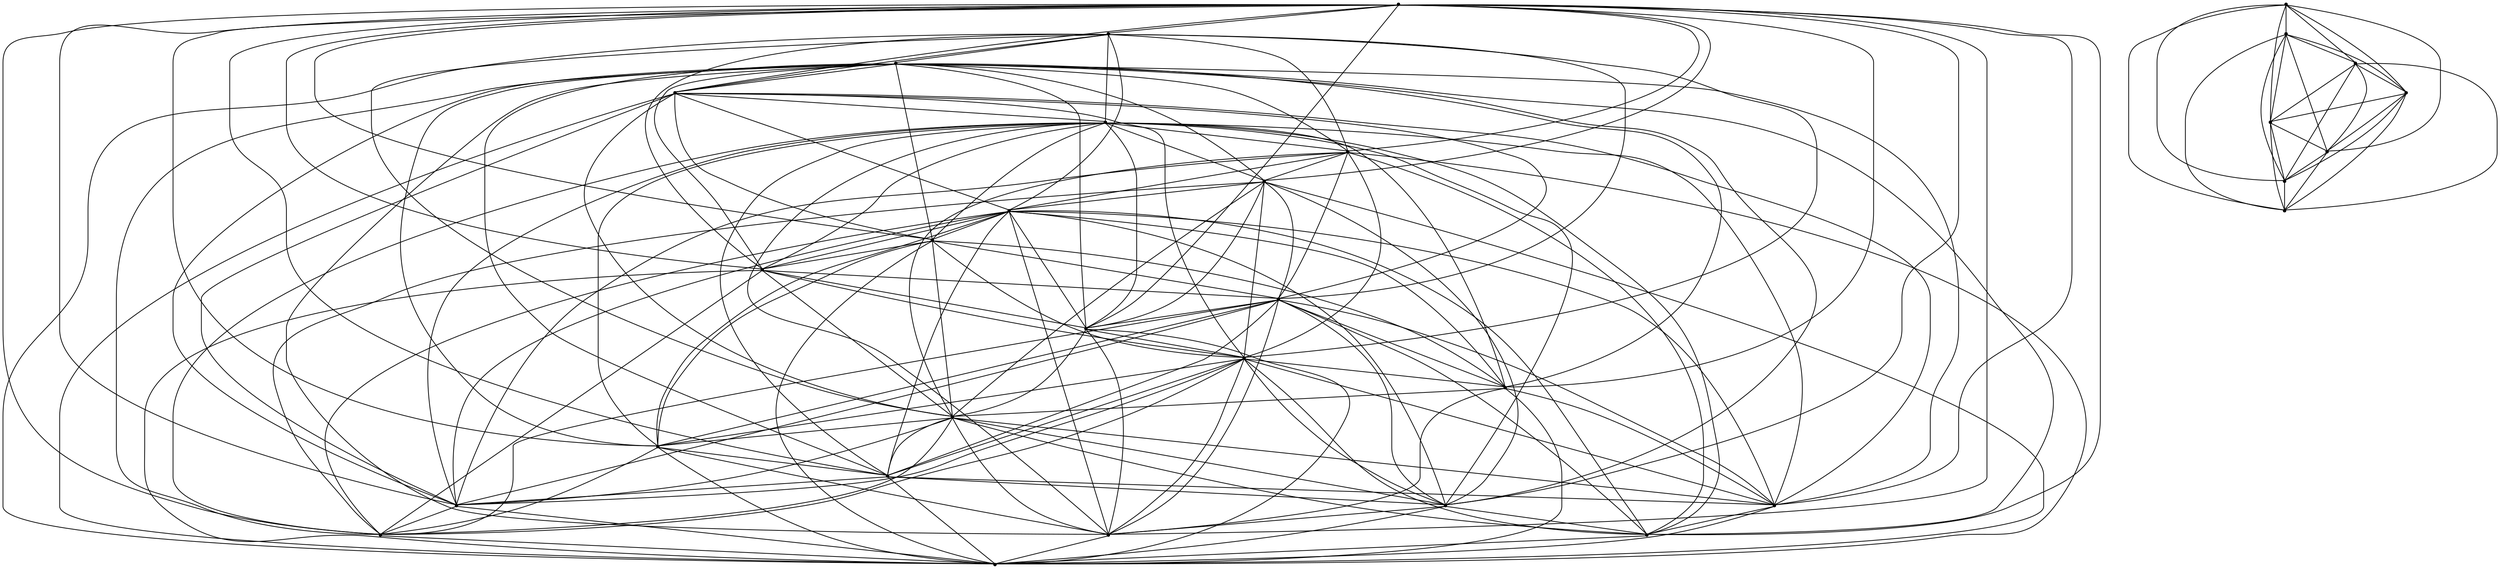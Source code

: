 graph {
  node [shape=point,comment="{\"directed\":false,\"doi\":\"10.4230/LIPIcs.GD.2024.7\",\"figure\":\"?\"}"]

  v0 [pos="2093.3416990353326,1599.732553058315"]
  v1 [pos="1831.163419670682,2000.6150557628446"]
  v2 [pos="1738.6299990889984,1137.1761517436694"]
  v3 [pos="1368.4960623790503,2355.241689445922"]
  v4 [pos="1630.6742145520939,1430.1286324944213"]
  v5 [pos="1337.6515888518222,875.0610017812883"]
  v6 [pos="1599.829741024866,1584.3140148252337"]
  v7 [pos="1568.9852674976382,1738.499651478255"]
  v8 [pos="1538.1407939704104,1892.6850338090671"]
  v9 [pos="1476.4517197243474,1399.291556028259"]
  v10 [pos="1445.6072461971196,1553.4769383590713"]
  v11 [pos="1414.7627726698915,1707.6625750120925"]
  v12 [pos="1383.9182991426642,1861.8479573429047"]
  v13 [pos="1322.229224896601,1368.4544477718205"]
  v14 [pos="1291.3847513693731,1522.6398618929088"]
  v15 [pos="1260.5402778421453,1676.82549854593"]
  v16 [pos="1229.6958043149175,1831.0108808767422"]
  v17 [pos="1168.0067300688547,1337.6171487737251"]
  v18 [pos="1137.162383733234,1491.8027854267464"]
  v19 [pos="1106.317783014399,1645.9884220797674"]
  v20 [pos="1075.4733094871713,1800.1738044105798"]
  v21 [pos="967.517620343972,2093.126285161332"]
  v22 [pos="874.9840725706813,1229.6873811421565"]
  v23 [pos="643.6503939248654,1985.1965175297635"]
  v24 [pos="828.7173622798396,2170.218976326738"]
  v25 [pos="689.9171042157071,2077.707746928251"]
  v26 [pos="736.1838145065489,2216.4745910259817"]
  v27 [pos="566.5391465109922,2123.963361627494"]
  v28 [pos="612.8059203976376,1630.5698838466863"]
  v29 [pos="643.6503939248654,2355.241689445922"]
  v30 [pos="597.38362003822,2247.3116674921444"]
  v31 [pos="458.58340172146484,2170.218976326738"]

  v0 -- v8 [id="-1",pos="2093.3416990353326,1599.732553058315 2031.652783778779,1877.2664955759858 2031.652783778779,1877.2664955759858 2031.652783778779,1877.2664955759858 1561.274180913733,1877.2664955759858 1561.274180913733,1877.2664955759858 1561.274180913733,1877.2664955759858 1538.1407939704104,1892.6850338090671 1538.1407939704104,1892.6850338090671 1538.1407939704104,1892.6850338090671"]
  v31 -- v23 [id="-2",pos="458.58340172146484,2170.218976326738 458.58336197408755,1985.1965175297632 458.58336197408755,1985.1965175297632 458.58336197408755,1985.1965175297632 643.6503939248654,1985.1965175297635 643.6503939248654,1985.1965175297635 643.6503939248654,1985.1965175297635"]
  v31 -- v27 [id="-3",pos="458.58340172146484,2170.218976326738 489.427899097119,2123.963361627494 489.427899097119,2123.963361627494 489.427899097119,2123.963361627494 566.5391465109922,2123.963361627494 566.5391465109922,2123.963361627494 566.5391465109922,2123.963361627494"]
  v31 -- v29 [id="-4",pos="458.58340172146484,2170.218976326738 458.5833937719894,2355.2415622848175 458.5833937719894,2355.2415622848175 458.5833937719894,2355.2415622848175 643.6503939248654,2355.241689445922 643.6503939248654,2355.241689445922 643.6503939248654,2355.241689445922"]
  v30 -- v31 [id="-5",pos="597.38362003822,2247.3116674921444 489.427899097119,2247.3116674921444 489.427899097119,2247.3116674921444 489.427899097119,2247.3116674921444 458.58340172146484,2170.218976326738 458.58340172146484,2170.218976326738 458.58340172146484,2170.218976326738"]
  v31 -- v24 [id="-6",pos="458.58340172146484,2170.218976326738 474.00559873770146,2016.0334668348214 474.00559873770146,2016.0334668348214 474.00559873770146,2016.0334668348214 813.295061920422,2016.0334668348214 813.295061920422,2016.0334668348214 813.295061920422,2016.0334668348214 828.7173622798396,2170.218976326738 828.7173622798396,2170.218976326738 828.7173622798396,2170.218976326738"]
  v0 -- v17 [id="-7",pos="2093.3416990353326,1599.732553058315 2031.6526565871718,1322.198610540644 2031.6526565871718,1322.198610540644 2031.6526565871718,1322.198610540644 1183.4289986303704,1322.198610540644 1183.4289986303704,1322.198610540644 1183.4289986303704,1322.198610540644 1168.0067300688547,1337.6171487737251 1168.0067300688547,1337.6171487737251 1168.0067300688547,1337.6171487737251"]
  v0 -- v13 [id="-8",pos="2093.3416990353326,1599.732553058315 2031.6526565871718,1353.0359413290153 2031.6526565871718,1353.0359413290153 2031.6526565871718,1353.0359413290153 1337.6514934581166,1353.0359413290153 1337.6514934581166,1353.0359413290153 1337.6514934581166,1353.0359413290153 1322.229224896601,1368.4544477718205 1322.229224896601,1368.4544477718205 1322.229224896601,1368.4544477718205"]
  v27 -- v23 [id="-9",pos="566.5391465109922,2123.963361627494 566.5390829151886,2000.6150557628446 566.5390829151886,2000.6150557628446 566.5390829151886,2000.6150557628446 643.6503939248654,1985.1965175297635 643.6503939248654,1985.1965175297635 643.6503939248654,1985.1965175297635"]
  v27 -- v24 [id="-10",pos="566.5391465109922,2123.963361627494 581.9613196788025,2108.5448233944135 581.9613196788025,2108.5448233944135 581.9613196788025,2108.5448233944135 813.295061920422,2108.5448233944135 813.295061920422,2108.5448233944135 813.295061920422,2108.5448233944135 828.7173622798396,2170.218976326738 828.7173622798396,2170.218976326738 828.7173622798396,2170.218976326738"]
  v30 -- v29 [id="-11",pos="597.38362003822,2247.3116674921444 597.38362003822,2324.404612979759 597.38362003822,2324.404612979759 597.38362003822,2324.404612979759 643.6503939248654,2355.241689445922 643.6503939248654,2355.241689445922 643.6503939248654,2355.241689445922"]
  v30 -- v23 [id="-12",pos="597.38362003822,2247.3116674921444 597.38362003822,2000.6150557628446 597.38362003822,2000.6150557628446 597.38362003822,2000.6150557628446 643.6503939248654,1985.1965175297635 643.6503939248654,1985.1965175297635 643.6503939248654,1985.1965175297635"]
  v0 -- v9 [id="-13",pos="2093.3416990353326,1599.732553058315 2031.6526565871718,1383.873017795178 2031.6526565871718,1383.873017795178 2031.6526565871718,1383.873017795178 1491.873988285863,1383.873017795178 1491.873988285863,1383.873017795178 1491.873988285863,1383.873017795178 1476.4517197243474,1399.291556028259 1476.4517197243474,1399.291556028259 1476.4517197243474,1399.291556028259"]
  v29 -- v24 [id="-14",pos="643.6503939248654,2355.241689445922 828.7172986840359,2355.241689445922 828.7172986840359,2355.241689445922 828.7172986840359,2355.241689445922 828.7173622798396,2170.218976326738 828.7173622798396,2170.218976326738 828.7173622798396,2170.218976326738"]
  v29 -- v26 [id="-15",pos="643.6503939248654,2355.241689445922 736.1838145065489,2339.8231512128405 736.1838145065489,2339.8231512128405 736.1838145065489,2339.8231512128405 736.1838145065489,2216.4745910259817 736.1838145065489,2216.4745910259817 736.1838145065489,2216.4745910259817"]
  v30 -- v25 [id="-16",pos="597.38362003822,2247.3116674921444 612.8058568018339,2278.148871119411 612.8058568018339,2278.148871119411 612.8058568018339,2278.148871119411 689.9171042157071,2278.148871119411 689.9171042157071,2278.148871119411 689.9171042157071,2278.148871119411 689.9171042157071,2077.707746928251 689.9171042157071,2077.707746928251 689.9171042157071,2077.707746928251"]
  v23 -- v25 [id="-17",pos="643.6503939248654,1985.1965175297635 689.9170406199034,2000.6150557628446 689.9170406199034,2000.6150557628446 689.9170406199034,2000.6150557628446 689.9171042157071,2077.707746928251 689.9171042157071,2077.707746928251 689.9171042157071,2077.707746928251"]
  v0 -- v4 [id="-18",pos="2093.3416990353326,1599.732553058315 2031.6526565871718,1414.7100942613401 2031.6526565871718,1414.7100942613401 2031.6526565871718,1414.7100942613401 1646.0964831136096,1414.7100942613401 1646.0964831136096,1414.7100942613401 1646.0964831136096,1414.7100942613401 1630.6742145520939,1430.1286324944213 1630.6742145520939,1430.1286324944213 1630.6742145520939,1430.1286324944213"]
  v28 -- v15 [id="-19",pos="612.8059203976376,1630.5698838466863 674.4948674520932,1692.2440367790111 674.4948674520932,1692.2440367790111 674.4948674520932,1692.2440367790111 1237.4069544946262,1692.2440367790111 1237.4069544946262,1692.2440367790111 1237.4069544946262,1692.2440367790111 1260.5402778421453,1676.82549854593 1260.5402778421453,1676.82549854593 1260.5402778421453,1676.82549854593"]
  v28 -- v14 [id="-20",pos="612.8059203976376,1630.5698838466863 674.4948674520932,1538.05840012599 674.4948674520932,1538.05840012599 674.4948674520932,1538.05840012599 1268.251428021854,1538.05840012599 1268.251428021854,1538.05840012599 1268.251428021854,1538.05840012599 1291.3847513693731,1522.6398618929088 1291.3847513693731,1522.6398618929088 1291.3847513693731,1522.6398618929088"]
  v28 -- v9 [id="-21",pos="612.8059203976376,1630.5698838466863 674.4948674520932,1414.7100942613401 674.4948674520932,1414.7100942613401 674.4948674520932,1414.7100942613401 1453.3183963768283,1414.7100942613401 1453.3183963768283,1414.7100942613401 1453.3183963768283,1414.7100942613401 1476.4517197243474,1399.291556028259 1476.4517197243474,1399.291556028259 1476.4517197243474,1399.291556028259"]
  v28 -- v12 [id="-22",pos="612.8059203976376,1630.5698838466863 674.4949310478968,1877.2664955759858 674.4949310478968,1877.2664955759858 674.4949310478968,1877.2664955759858 1368.4960941769518,1877.2664955759858 1368.4960941769518,1877.2664955759858 1368.4960941769518,1877.2664955759858 1383.9182991426642,1861.8479573429047 1383.9182991426642,1861.8479573429047 1383.9182991426642,1861.8479573429047"]
  v28 -- v7 [id="-23",pos="612.8059203976376,1630.5698838466863 674.4949310478968,1753.918189711336 674.4949310478968,1753.918189711336 674.4949310478968,1753.918189711336 1545.8519441501192,1753.918189711336 1545.8519441501192,1753.918189711336 1545.8519441501192,1753.918189711336 1568.9852674976382,1738.499651478255 1568.9852674976382,1738.499651478255 1568.9852674976382,1738.499651478255"]
  v0 -- v18 [id="-24",pos="2093.3416990353326,1599.732553058315 2031.6526565871718,1476.384247193665 2031.6526565871718,1476.384247193665 2031.6526565871718,1476.384247193665 1160.2956434849496,1476.384247193665 1160.2956434849496,1476.384247193665 1160.2956434849496,1476.384247193665 1137.162383733234,1491.8027854267464 1137.162383733234,1491.8027854267464 1137.162383733234,1491.8027854267464"]
  v25 -- v31 [id="-25",pos="689.9171042157071,2077.707746928251 674.4948674520932,2031.452132229007 674.4948674520932,2031.452132229007 674.4948674520932,2031.452132229007 489.427899097119,2031.452132229007 489.427899097119,2031.452132229007 489.427899097119,2031.452132229007 458.58340172146484,2170.218976326738 458.58340172146484,2170.218976326738 458.58340172146484,2170.218976326738"]
  v26 -- v30 [id="-26",pos="736.1838145065489,2216.4745910259817 720.761577742935,2293.5672821913877 720.761577742935,2293.5672821913877 720.761577742935,2293.5672821913877 612.8058568018339,2293.5672821913877 612.8058568018339,2293.5672821913877 612.8058568018339,2293.5672821913877 597.38362003822,2247.3116674921444 597.38362003822,2247.3116674921444 597.38362003822,2247.3116674921444"]
  v26 -- v25 [id="-27",pos="736.1838145065489,2216.4745910259817 782.4505883931942,2201.0560527929006 782.4505883931942,2201.0560527929006 782.4505883931942,2201.0560527929006 782.4505883931942,2093.1261580002274 782.4505883931942,2093.1261580002274 782.4505883931942,2093.1261580002274 689.9171042157071,2077.707746928251 689.9171042157071,2077.707746928251 689.9171042157071,2077.707746928251"]
  v26 -- v27 [id="-28",pos="736.1838145065489,2216.4745910259817 767.0283516295802,2201.0560527929006 767.0283516295802,2201.0560527929006 767.0283516295802,2201.0560527929006 767.0283516295802,2123.963361627494 767.0283516295802,2123.963361627494 767.0283516295802,2123.963361627494 566.5391465109922,2123.963361627494 566.5391465109922,2123.963361627494 566.5391465109922,2123.963361627494"]
  v22 -- v12 [id="-29",pos="874.9840725706813,1229.6873811421565 751.60617846177,1291.3615340744814 751.60617846177,1291.3615340744814 751.60617846177,1291.3615340744814 751.60617846177,1861.8479573429047 751.60617846177,1861.8479573429047 751.60617846177,1861.8479573429047 1383.9182991426642,1861.8479573429047 1383.9182991426642,1861.8479573429047 1383.9182991426642,1861.8479573429047"]
  v25 -- v29 [id="-30",pos="689.9171042157071,2077.707746928251 705.339340979321,2093.126285161332 705.339340979321,2093.126285161332 705.339340979321,2093.126285161332 705.339340979321,2339.8231512128405 705.339340979321,2339.8231512128405 705.339340979321,2339.8231512128405 643.6503939248654,2355.241689445922 643.6503939248654,2355.241689445922 643.6503939248654,2355.241689445922"]
  v22 -- v8 [id="-31",pos="874.9840725706813,1229.6873811421565 736.1839416981561,1291.3615340744814 736.1839416981561,1291.3615340744814 736.1839416981561,1291.3615340744814 736.1839416981561,1892.6850338090671 736.1839416981561,1892.6850338090671 736.1839416981561,1892.6850338090671 1538.1407939704104,1892.6850338090671 1538.1407939704104,1892.6850338090671 1538.1407939704104,1892.6850338090671"]
  v26 -- v24 [id="-32",pos="736.1838145065489,2216.4745910259817 797.8728251568081,2216.4745910259817 797.8728251568081,2216.4745910259817 797.8728251568081,2216.4745910259817 828.7173622798396,2170.218976326738 828.7173622798396,2170.218976326738 828.7173622798396,2170.218976326738"]
  v23 -- v26 [id="-33",pos="643.6503939248654,1985.1965175297635 797.8728887526117,2000.61492860174 797.8728887526117,2000.61492860174 797.8728887526117,2000.61492860174 797.8728887526117,2201.0560527929006 797.8728887526117,2201.0560527929006 797.8728887526117,2201.0560527929006 736.1838145065489,2216.4745910259817 736.1838145065489,2216.4745910259817 736.1838145065489,2216.4745910259817"]
  v25 -- v24 [id="-34",pos="689.9171042157071,2077.707746928251 813.295061920422,2077.707746928251 813.295061920422,2077.707746928251 813.295061920422,2077.707746928251 828.7173622798396,2170.218976326738 828.7173622798396,2170.218976326738 828.7173622798396,2170.218976326738"]
  v22 -- v7 [id="-35",pos="874.9840725706813,1229.6873811421565 813.2951891120293,1291.3617883966904 813.2951891120293,1291.3617883966904 813.2951891120293,1291.3617883966904 813.2951891120293,1738.499651478255 813.2951891120293,1738.499651478255 813.2951891120293,1738.499651478255 1568.9852674976382,1738.499651478255 1568.9852674976382,1738.499651478255 1568.9852674976382,1738.499651478255"]
  v30 -- v24 [id="-36",pos="597.38362003822,2247.3116674921444 612.8058568018339,2308.9858204244692 612.8058568018339,2308.9858204244692 612.8058568018339,2308.9858204244692 782.4505883931942,2308.9858204244692 782.4505883931942,2308.9858204244692 782.4505883931942,2308.9858204244692 828.7173622798396,2170.218976326738 828.7173622798396,2170.218976326738 828.7173622798396,2170.218976326738"]
  v24 -- v23 [id="-37",pos="828.7173622798396,2170.218976326738 828.7172986840359,1985.196390368659 828.7172986840359,1985.196390368659 828.7172986840359,1985.196390368659 643.6503939248654,1985.1965175297635 643.6503939248654,1985.1965175297635 643.6503939248654,1985.1965175297635"]
  v22 -- v20 [id="-38",pos="874.9840725706813,1229.6873811421565 782.4505883931942,1291.3617883966904 782.4505883931942,1291.3617883966904 782.4505883931942,1291.3617883966904 782.4505883931942,1800.1738044105798 782.4505883931942,1800.1738044105798 782.4505883931942,1800.1738044105798 1075.4733094871713,1800.1738044105798 1075.4733094871713,1800.1738044105798 1075.4733094871713,1800.1738044105798"]
  v0 -- v14 [id="-39",pos="2093.3416990353326,1599.732553058315 2031.6526565871718,1507.2213236598275 2031.6526565871718,1507.2213236598275 2031.6526565871718,1507.2213236598275 1314.5181383126958,1507.2213236598275 1314.5181383126958,1507.2213236598275 1314.5181383126958,1507.2213236598275 1291.3847513693731,1522.6398618929088 1291.3847513693731,1522.6398618929088 1291.3847513693731,1522.6398618929088"]
  v22 -- v19 [id="-40",pos="874.9840725706813,1229.6873811421565 859.5618358070674,1291.3617883966904 859.5618358070674,1291.3617883966904 859.5618358070674,1291.3617883966904 859.5618358070674,1645.9884220797674 859.5618358070674,1645.9884220797674 859.5618358070674,1645.9884220797674 1106.317783014399,1645.9884220797674 1106.317783014399,1645.9884220797674 1106.317783014399,1645.9884220797674"]
  v0 -- v10 [id="-41",pos="2093.3416990353326,1599.732553058315 2031.6526565871718,1538.05840012599 2031.6526565871718,1538.05840012599 2031.6526565871718,1538.05840012599 1468.7406331404422,1538.05840012599 1468.7406331404422,1538.05840012599 1468.7406331404422,1538.05840012599 1445.6072461971196,1553.4769383590713 1445.6072461971196,1553.4769383590713 1445.6072461971196,1553.4769383590713"]
  v22 -- v14 [id="-42",pos="874.9840725706813,1229.6873811421565 921.2508464573267,1291.3615340744814 921.2508464573267,1291.3615340744814 921.2508464573267,1291.3615340744814 921.2508464573267,1522.6398618929088 921.2508464573267,1522.6398618929088 921.2508464573267,1522.6398618929088 1291.3847513693731,1522.6398618929088 1291.3847513693731,1522.6398618929088 1291.3847513693731,1522.6398618929088"]
  v0 -- v6 [id="-43",pos="2093.3416990353326,1599.732553058315 2031.6526565871718,1568.8954765921526 2031.6526565871718,1568.8954765921526 2031.6526565871718,1568.8954765921526 1622.9631279681887,1568.8954765921526 1622.9631279681887,1568.8954765921526 1622.9631279681887,1568.8954765921526 1599.829741024866,1584.3140148252337 1599.829741024866,1584.3140148252337 1599.829741024866,1584.3140148252337"]
  v22 -- v9 [id="-44",pos="874.9840725706813,1229.6873811421565 982.9397935117823,1291.3617883966904 982.9397935117823,1291.3617883966904 982.9397935117823,1291.3617883966904 982.9397935117823,1399.291556028259 982.9397935117823,1399.291556028259 982.9397935117823,1399.291556028259 1476.4517197243474,1399.291556028259 1476.4517197243474,1399.291556028259 1476.4517197243474,1399.291556028259"]
  v0 -- v19 [id="-45",pos="2093.3416990353326,1599.732553058315 2031.6526565871718,1630.5698838466863 2031.6526565871718,1630.5698838466863 2031.6526565871718,1630.5698838466863 1129.4511699577217,1630.5698838466863 1129.4511699577217,1630.5698838466863 1129.4511699577217,1630.5698838466863 1106.317783014399,1645.9884220797674 1106.317783014399,1645.9884220797674 1106.317783014399,1645.9884220797674"]
  v21 -- v17 [id="-46",pos="967.517620343972,2093.126285161332 1029.206503802624,2000.6148014406358 1029.206503802624,2000.6148014406358 1029.206503802624,2000.6148014406358 1168.0067618667565,2000.6148014406358 1168.0067618667565,2000.6148014406358 1168.0067618667565,2000.6148014406358 1168.0067300688547,1337.6171487737251 1168.0067300688547,1337.6171487737251 1168.0067300688547,1337.6171487737251"]
  v21 -- v14 [id="-47",pos="967.517620343972,2093.126285161332 1029.2065673984278,2062.289081534065 1029.2065673984278,2062.289081534065 1029.2065673984278,2062.289081534065 1291.384783167275,2062.289081534065 1291.384783167275,2062.289081534065 1291.384783167275,2062.289081534065 1291.3847513693731,1522.6398618929088 1291.3847513693731,1522.6398618929088 1291.3847513693731,1522.6398618929088"]
  v21 -- v6 [id="-48",pos="967.517620343972,2093.126285161332 1029.2066309942313,2216.4745910259817 1029.2066309942313,2216.4745910259817 1029.2066309942313,2216.4745910259817 1599.8297728227678,2216.4745910259817 1599.8297728227678,2216.4745910259817 1599.8297728227678,2216.4745910259817 1599.829741024866,1584.3140148252337 1599.829741024866,1584.3140148252337 1599.829741024866,1584.3140148252337"]
  v21 -- v10 [id="-49",pos="967.517620343972,2093.126285161332 1029.2066309942313,2139.3818998605757 1029.2066309942313,2139.3818998605757 1029.2066309942313,2139.3818998605757 1445.6072779950214,2139.3818998605757 1445.6072779950214,2139.3818998605757 1445.6072779950214,2139.3818998605757 1445.6072461971196,1553.4769383590713 1445.6072461971196,1553.4769383590713 1445.6072461971196,1553.4769383590713"]
  v21 -- v15 [id="-50",pos="967.517620343972,2093.126285161332 1029.2066309942313,2046.8706704620884 1029.2066309942313,2046.8706704620884 1029.2066309942313,2046.8706704620884 1260.540309640047,2046.8706704620884 1260.540309640047,2046.8706704620884 1260.540309640047,2046.8706704620884 1260.5402778421453,1676.82549854593 1260.5402778421453,1676.82549854593 1260.5402778421453,1676.82549854593"]
  v0 -- v15 [id="-51",pos="2093.3416990353326,1599.732553058315 2031.6526565871718,1661.4069603128487 2031.6526565871718,1661.4069603128487 2031.6526565871718,1661.4069603128487 1283.673664785468,1661.4069603128487 1283.673664785468,1661.4069603128487 1283.673664785468,1661.4069603128487 1260.5402778421453,1676.82549854593 1260.5402778421453,1676.82549854593 1260.5402778421453,1676.82549854593"]
  v0 -- v11 [id="-52",pos="2093.3416990353326,1599.732553058315 2031.6526565871718,1692.2440367790111 2031.6526565871718,1692.2440367790111 2031.6526565871718,1692.2440367790111 1437.8961596132144,1692.2440367790111 1437.8961596132144,1692.2440367790111 1437.8961596132144,1692.2440367790111 1414.7627726698915,1707.6625750120925 1414.7627726698915,1707.6625750120925 1414.7627726698915,1707.6625750120925"]
  v20 -- v19 [id="-53",pos="1075.4733094871713,1800.1738044105798 1090.895578048687,1761.6274588278766 1090.895578048687,1761.6274588278766 1090.895578048687,1761.6274588278766 1090.895578048687,1669.116102268285 1090.895578048687,1669.116102268285 1090.895578048687,1669.116102268285 1106.317783014399,1645.9884220797674 1106.317783014399,1645.9884220797674 1106.317783014399,1645.9884220797674"]
  v20 -- v0 [id="-54",pos="1075.4733094871713,1800.1738044105798 1098.606696430494,1784.7552661774985 1098.606696430494,1784.7552661774985 1098.606696430494,1784.7552661774985 2031.6526565871718,1784.7552661774985 2031.6526565871718,1784.7552661774985 2031.6526565871718,1784.7552661774985 2093.3416990353326,1599.732553058315 2093.3416990353326,1599.732553058315 2093.3416990353326,1599.732553058315"]
  v20 -- v1 [id="-55",pos="1075.4733094871713,1800.1738044105798 1738.629903695293,1800.1738044105798 1738.629903695293,1800.1738044105798 1738.629903695293,1800.1738044105798 1738.629903695293,1938.9407756694152 1738.629903695293,1938.9407756694152 1738.629903695293,1938.9407756694152 1831.163419670682,2000.6150557628446 1831.163419670682,2000.6150557628446 1831.163419670682,2000.6150557628446"]
  v3 -- v20 [id="-56",pos="1368.4960623790503,2355.241689445922 1090.895578048687,2293.567409352492 1090.895578048687,2293.567409352492 1090.895578048687,2293.567409352492 1090.895578048687,1823.3016117602017 1090.895578048687,1823.3016117602017 1090.895578048687,1823.3016117602017 1075.4733094871713,1800.1738044105798 1075.4733094871713,1800.1738044105798 1075.4733094871713,1800.1738044105798"]
  v22 -- v10 [id="-57",pos="874.9840725706813,1229.6873811421565 905.8286096937128,1291.3615340744814 905.8286096937128,1291.3615340744814 905.8286096937128,1291.3615340744814 905.8286096937128,1553.4769383590713 905.8286096937128,1553.4769383590713 905.8286096937128,1553.4769383590713 1445.6072461971196,1553.4769383590713 1445.6072461971196,1553.4769383590713 1445.6072461971196,1553.4769383590713"]
  v20 -- v16 [id="-58",pos="1075.4733094871713,1800.1738044105798 1098.606696430494,1815.592342643661 1098.606696430494,1815.592342643661 1098.606696430494,1815.592342643661 1191.1402442037845,1815.592342643661 1191.1402442037845,1815.592342643661 1191.1402442037845,1815.592342643661 1229.6958043149175,1831.0108808767422 1229.6958043149175,1831.0108808767422 1229.6958043149175,1831.0108808767422"]
  v0 -- v7 [id="-59",pos="2093.3416990353326,1599.732553058315 2031.6526565871718,1723.0811132451736 2031.6526565871718,1723.0811132451736 2031.6526565871718,1723.0811132451736 1592.1186544409609,1723.0811132451736 1592.1186544409609,1723.0811132451736 1592.1186544409609,1723.0811132451736 1568.9852674976382,1738.499651478255 1568.9852674976382,1738.499651478255 1568.9852674976382,1738.499651478255"]
  v22 -- v4 [id="-60",pos="874.9840725706813,1229.6873811421565 967.517620343972,1291.3617883966904 967.517620343972,1291.3617883966904 967.517620343972,1291.3617883966904 967.517620343972,1430.1286324944213 967.517620343972,1430.1286324944213 967.517620343972,1430.1286324944213 1630.6742145520939,1430.1286324944213 1630.6742145520939,1430.1286324944213 1630.6742145520939,1430.1286324944213"]
  v19 -- v2 [id="-61",pos="1106.317783014399,1645.9884220797674 1106.3178148123009,1013.8278458790196 1106.3178148123009,1013.8278458790196 1106.3178148123009,1013.8278458790196 1676.9409566408374,1013.8278458790196 1676.9409566408374,1013.8278458790196 1676.9409566408374,1013.8278458790196 1738.6299990889984,1137.1761517436694 1738.6299990889984,1137.1761517436694 1738.6299990889984,1137.1761517436694"]
  v19 -- v18 [id="-62",pos="1106.317783014399,1645.9884220797674 1121.7400515759148,1607.4420764970644 1121.7400515759148,1607.4420764970644 1121.7400515759148,1607.4420764970644 1121.7400515759148,1514.9307199374725 1121.7400515759148,1514.9307199374725 1121.7400515759148,1514.9307199374725 1137.162383733234,1491.8027854267464 1137.162383733234,1491.8027854267464 1137.162383733234,1491.8027854267464"]
  v3 -- v19 [id="-63",pos="1368.4960623790503,2355.241689445922 1121.7400515759148,2293.5675365135967 1121.7400515759148,2293.5675365135967 1121.7400515759148,2293.5675365135967 1121.7400515759148,1669.1162294293893 1121.7400515759148,1669.1162294293893 1121.7400515759148,1669.1162294293893 1106.317783014399,1645.9884220797674 1106.317783014399,1645.9884220797674 1106.317783014399,1645.9884220797674"]
  v21 -- v9 [id="-64",pos="967.517620343972,2093.126285161332 1029.2065673984278,2154.800438093657 1029.2065673984278,2154.800438093657 1029.2065673984278,2154.800438093657 1476.4517515222492,2154.800438093657 1476.4517515222492,2154.800438093657 1476.4517515222492,2154.800438093657 1476.4517197243474,1399.291556028259 1476.4517197243474,1399.291556028259 1476.4517197243474,1399.291556028259"]
  v19 -- v15 [id="-65",pos="1106.317783014399,1645.9884220797674 1129.4511699577217,1661.4069603128487 1129.4511699577217,1661.4069603128487 1129.4511699577217,1661.4069603128487 1237.4069544946262,1661.4069603128487 1237.4069544946262,1661.4069603128487 1237.4069544946262,1661.4069603128487 1260.5402778421453,1676.82549854593 1260.5402778421453,1676.82549854593 1260.5402778421453,1676.82549854593"]
  v0 -- v16 [id="-66",pos="2093.3416990353326,1599.732553058315 2031.6526565871718,1815.592342643661 2031.6526565871718,1815.592342643661 2031.6526565871718,1815.592342643661 1252.8291912582401,1815.592342643661 1252.8291912582401,1815.592342643661 1252.8291912582401,1815.592342643661 1229.6958043149175,1831.0108808767422 1229.6958043149175,1831.0108808767422 1229.6958043149175,1831.0108808767422"]
  v18 -- v2 [id="-67",pos="1137.162383733234,1491.8027854267464 1137.1622883395287,1029.2463841121007 1137.1622883395287,1029.2463841121007 1137.1622883395287,1029.2463841121007 1676.9409566408374,1029.2463841121007 1676.9409566408374,1029.2463841121007 1676.9409566408374,1029.2463841121007 1738.6299990889984,1137.1761517436694 1738.6299990889984,1137.1761517436694 1738.6299990889984,1137.1761517436694"]
  v18 -- v21 [id="-68",pos="1137.162383733234,1491.8027854267464 1137.1622883395287,1985.196390368659 1137.1622883395287,1985.196390368659 1137.1622883395287,1985.196390368659 1029.2065673984278,1985.196390368659 1029.2065673984278,1985.196390368659 1029.2065673984278,1985.196390368659 967.517620343972,2093.126285161332 967.517620343972,2093.126285161332 967.517620343972,2093.126285161332"]
  v18 -- v5 [id="-69",pos="1137.162383733234,1491.8027854267464 1121.7400515759148,1476.384247193665 1121.7400515759148,1476.384247193665 1121.7400515759148,1476.384247193665 1121.7400515759148,936.7351547136132 1121.7400515759148,936.7351547136132 1121.7400515759148,936.7351547136132 1337.6515888518222,875.0610017812883 1337.6515888518222,875.0610017812883 1337.6515888518222,875.0610017812883"]
  v3 -- v18 [id="-70",pos="1368.4960623790503,2355.241689445922 1152.5845251031426,2293.5672821913877 1152.5845251031426,2293.5672821913877 1152.5845251031426,2293.5672821913877 1152.5845251031426,1514.9305927763683 1152.5845251031426,1514.9305927763683 1152.5845251031426,1514.9305927763683 1137.162383733234,1491.8027854267464 1137.162383733234,1491.8027854267464 1137.162383733234,1491.8027854267464"]
  v17 -- v18 [id="-71",pos="1168.0067300688547,1337.6171487737251 1152.5845251031426,1360.745210445556 1152.5845251031426,1360.745210445556 1152.5845251031426,1360.745210445556 1152.5845251031426,1453.2564398440431 1152.5845251031426,1453.2564398440431 1152.5845251031426,1453.2564398440431 1137.162383733234,1491.8027854267464 1137.162383733234,1491.8027854267464 1137.162383733234,1491.8027854267464"]
  v18 -- v14 [id="-72",pos="1137.162383733234,1491.8027854267464 1160.2956434849496,1507.2213236598275 1160.2956434849496,1507.2213236598275 1160.2956434849496,1507.2213236598275 1268.251428021854,1507.2213236598275 1268.251428021854,1507.2213236598275 1268.251428021854,1507.2213236598275 1291.3847513693731,1522.6398618929088 1291.3847513693731,1522.6398618929088 1291.3847513693731,1522.6398618929088"]
  v18 -- v4 [id="-73",pos="1137.162383733234,1491.8027854267464 1160.2957706765567,1460.965708960584 1160.2957706765567,1460.965708960584 1160.2957706765567,1460.965708960584 1607.5408912045748,1460.965708960584 1607.5408912045748,1460.965708960584 1607.5408912045748,1460.965708960584 1630.6742145520939,1430.1286324944213 1630.6742145520939,1430.1286324944213 1630.6742145520939,1430.1286324944213"]
  v17 -- v5 [id="-74",pos="1168.0067300688547,1337.6171487737251 1152.5845251031426,1322.198610540644 1152.5845251031426,1322.198610540644 1152.5845251031426,1322.198610540644 1152.5845251031426,936.7349003914046 1152.5845251031426,936.7349003914046 1152.5845251031426,936.7349003914046 1337.6515888518222,875.0610017812883 1337.6515888518222,875.0610017812883 1337.6515888518222,875.0610017812883"]
  v17 -- v22 [id="-75",pos="1168.0067300688547,1337.6171487737251 1013.7842670390102,1337.6171487737251 1013.7842670390102,1337.6171487737251 1013.7842670390102,1337.6171487737251 1013.7842670390102,1291.3615340744814 1013.7842670390102,1291.3615340744814 1013.7842670390102,1291.3615340744814 874.9840725706813,1229.6873811421565 874.9840725706813,1229.6873811421565 874.9840725706813,1229.6873811421565"]
  v3 -- v17 [id="-76",pos="1368.4960623790503,2355.241689445922 1183.4289986303704,2293.5672821913877 1183.4289986303704,2293.5672821913877 1183.4289986303704,2293.5672821913877 1183.4289986303704,1360.744956123347 1183.4289986303704,1360.744956123347 1183.4289986303704,1360.744956123347 1168.0067300688547,1337.6171487737251 1168.0067300688547,1337.6171487737251 1168.0067300688547,1337.6171487737251"]
  v30 -- v27 [id="-77",pos="597.38362003822,2247.3116674921444 535.6946729837643,2231.8932564201677 535.6946729837643,2231.8932564201677 535.6946729837643,2231.8932564201677 535.6946729837643,2139.3818998605757 535.6946729837643,2139.3818998605757 535.6946729837643,2139.3818998605757 566.5391465109922,2123.963361627494 566.5391465109922,2123.963361627494 566.5391465109922,2123.963361627494"]
  v17 -- v16 [id="-78",pos="1168.0067300688547,1337.6171487737251 1198.8513625855915,1360.745210445556 1198.8513625855915,1360.745210445556 1198.8513625855915,1360.745210445556 1198.8513625855915,1807.8830735271204 1198.8513625855915,1807.8830735271204 1198.8513625855915,1807.8830735271204 1229.6958043149175,1831.0108808767422 1229.6958043149175,1831.0108808767422 1229.6958043149175,1831.0108808767422"]
  v17 -- v2 [id="-79",pos="1168.0067300688547,1337.6171487737251 1168.0067618667565,1044.6646680229728 1168.0067618667565,1044.6646680229728 1168.0067618667565,1044.6646680229728 1676.9409566408374,1044.6646680229728 1676.9409566408374,1044.6646680229728 1676.9409566408374,1044.6646680229728 1738.6299990889984,1137.1761517436694 1738.6299990889984,1137.1761517436694 1738.6299990889984,1137.1761517436694"]
  v22 -- v16 [id="-80",pos="874.9840725706813,1229.6873811421565 767.0284152253839,1291.3615340744814 767.0284152253839,1291.3615340744814 767.0284152253839,1291.3615340744814 767.0284152253839,1831.0108808767422 767.0284152253839,1831.0108808767422 767.0284152253839,1831.0108808767422 1229.6958043149175,1831.0108808767422 1229.6958043149175,1831.0108808767422 1229.6958043149175,1831.0108808767422"]
  v16 -- v28 [id="-81",pos="1229.6958043149175,1831.0108808767422 1214.2735993492054,1846.4294191098234 1214.2735993492054,1846.4294191098234 1214.2735993492054,1846.4294191098234 674.4949310478968,1846.4294191098234 674.4949310478968,1846.4294191098234 674.4949310478968,1846.4294191098234 612.8059203976376,1630.5698838466863 612.8059203976376,1630.5698838466863 612.8059203976376,1630.5698838466863"]
  v19 -- v5 [id="-82",pos="1106.317783014399,1645.9884220797674 1090.895578048687,1630.5698838466863 1090.895578048687,1630.5698838466863 1090.895578048687,1630.5698838466863 1090.895578048687,936.7351547136132 1090.895578048687,936.7351547136132 1090.895578048687,936.7351547136132 1337.6515888518222,875.0610017812883 1337.6515888518222,875.0610017812883 1337.6515888518222,875.0610017812883"]
  v16 -- v1 [id="-83",pos="1229.6958043149175,1831.0108808767422 1723.2077941232862,1831.0108808767422 1723.2077941232862,1831.0108808767422 1723.2077941232862,1831.0108808767422 1723.2077941232862,1938.9407756694152 1723.2077941232862,1938.9407756694152 1723.2077941232862,1938.9407756694152 1831.163419670682,2000.6150557628446 1831.163419670682,2000.6150557628446 1831.163419670682,2000.6150557628446"]
  v28 -- v18 [id="-84",pos="612.8059203976376,1630.5698838466863 674.4948674520932,1507.2213236598275 674.4948674520932,1507.2213236598275 674.4948674520932,1507.2213236598275 1114.0289331941078,1507.2213236598275 1114.0289331941078,1507.2213236598275 1114.0289331941078,1507.2213236598275 1137.162383733234,1491.8027854267464 1137.162383733234,1491.8027854267464 1137.162383733234,1491.8027854267464"]
  v16 -- v3 [id="-85",pos="1229.6958043149175,1831.0108808767422 1245.1180728764332,1854.1386882263641 1245.1180728764332,1854.1386882263641 1245.1180728764332,1854.1386882263641 1245.1180728764332,2293.5672821913877 1245.1180728764332,2293.5672821913877 1245.1180728764332,2293.5672821913877 1368.4960623790503,2355.241689445922 1368.4960623790503,2355.241689445922 1368.4960623790503,2355.241689445922"]
  v5 -- v15 [id="-86",pos="1337.6515888518222,875.0610017812883 1245.1180728764332,936.7351547136132 1245.1180728764332,936.7351547136132 1245.1180728764332,936.7351547136132 1245.1180728764332,1653.6976911963081 1245.1180728764332,1653.6976911963081 1245.1180728764332,1653.6976911963081 1260.5402778421453,1676.82549854593 1260.5402778421453,1676.82549854593 1260.5402778421453,1676.82549854593"]
  v5 -- v16 [id="-87",pos="1337.6515888518222,875.0610017812883 1214.2735993492054,936.7351547136132 1214.2735993492054,936.7351547136132 1214.2735993492054,936.7351547136132 1214.2735993492054,1807.8830735271204 1214.2735993492054,1807.8830735271204 1214.2735993492054,1807.8830735271204 1229.6958043149175,1831.0108808767422 1229.6958043149175,1831.0108808767422 1229.6958043149175,1831.0108808767422"]
  v15 -- v22 [id="-88",pos="1260.5402778421453,1676.82549854593 844.1396626392572,1676.82549854593 844.1396626392572,1676.82549854593 844.1396626392572,1676.82549854593 844.1396626392572,1291.3617883966904 844.1396626392572,1291.3617883966904 844.1396626392572,1291.3617883966904 874.9840725706813,1229.6873811421565 874.9840725706813,1229.6873811421565 874.9840725706813,1229.6873811421565"]
  v15 -- v1 [id="-89",pos="1260.5402778421453,1676.82549854593 1800.3189779413558,1676.82549854593 1800.3189779413558,1676.82549854593 1800.3189779413558,1676.82549854593 1800.3189779413558,1938.9409028305197 1800.3189779413558,1938.9409028305197 1800.3189779413558,1938.9409028305197 1831.163419670682,2000.6150557628446 1831.163419670682,2000.6150557628446 1831.163419670682,2000.6150557628446"]
  v15 -- v3 [id="-90",pos="1260.5402778421453,1676.82549854593 1275.962546403661,1699.9533058955517 1275.962546403661,1699.9533058955517 1275.962546403661,1699.9533058955517 1275.962546403661,2293.5675365135967 1275.962546403661,2293.5675365135967 1275.962546403661,2293.5675365135967 1368.4960623790503,2355.241689445922 1368.4960623790503,2355.241689445922 1368.4960623790503,2355.241689445922"]
  v18 -- v1 [id="-91",pos="1137.162383733234,1491.8027854267464 1892.8523985230393,1491.8027854267464 1892.8523985230393,1491.8027854267464 1892.8523985230393,1491.8027854267464 1892.8523985230393,1938.940648508311 1892.8523985230393,1938.940648508311 1892.8523985230393,1938.940648508311 1831.163419670682,2000.6150557628446 1831.163419670682,2000.6150557628446 1831.163419670682,2000.6150557628446"]
  v17 -- v1 [id="-92",pos="1168.0067300688547,1337.6171487737251 1969.9637095327162,1337.6171487737251 1969.9637095327162,1337.6171487737251 1969.9637095327162,1337.6171487737251 1969.9637095327162,1938.940648508311 1969.9637095327162,1938.940648508311 1969.9637095327162,1938.940648508311 1831.163419670682,2000.6150557628446 1831.163419670682,2000.6150557628446 1831.163419670682,2000.6150557628446"]
  v14 -- v15 [id="-93",pos="1291.3847513693731,1522.6398618929088 1275.962546403661,1545.767796403635 1275.962546403661,1545.767796403635 1275.962546403661,1545.767796403635 1275.962546403661,1653.6976911963081 1275.962546403661,1653.6976911963081 1275.962546403661,1653.6976911963081 1260.5402778421453,1676.82549854593 1260.5402778421453,1676.82549854593 1260.5402778421453,1676.82549854593"]
  v15 -- v11 [id="-94",pos="1260.5402778421453,1676.82549854593 1283.673664785468,1692.2440367790111 1283.673664785468,1692.2440367790111 1283.673664785468,1692.2440367790111 1391.6294493223727,1692.2440367790111 1391.6294493223727,1692.2440367790111 1391.6294493223727,1692.2440367790111 1414.7627726698915,1707.6625750120925 1414.7627726698915,1707.6625750120925 1414.7627726698915,1707.6625750120925"]
  v19 -- v1 [id="-95",pos="1106.317783014399,1645.9884220797674 1815.7412147049697,1645.9884220797674 1815.7412147049697,1645.9884220797674 1815.7412147049697,1645.9884220797674 1815.7412147049697,1938.9409028305197 1815.7412147049697,1938.9409028305197 1815.7412147049697,1938.9409028305197 1831.163419670682,2000.6150557628446 1831.163419670682,2000.6150557628446 1831.163419670682,2000.6150557628446"]
  v14 -- v13 [id="-96",pos="1291.3847513693731,1522.6398618929088 1306.8070199308888,1499.512054543287 1306.8070199308888,1499.512054543287 1306.8070199308888,1499.512054543287 1306.8070199308888,1391.5821597506138 1306.8070199308888,1391.5821597506138 1306.8070199308888,1391.5821597506138 1322.229224896601,1368.4544477718205 1322.229224896601,1368.4544477718205 1322.229224896601,1368.4544477718205"]
  v28 -- v8 [id="-97",pos="612.8059203976376,1630.5698838466863 674.4949310478968,1908.1035720421485 674.4949310478968,1908.1035720421485 674.4949310478968,1908.1035720421485 1522.7185890046983,1908.1035720421485 1522.7185890046983,1908.1035720421485 1522.7185890046983,1908.1035720421485 1538.1407939704104,1892.6850338090671 1538.1407939704104,1892.6850338090671 1538.1407939704104,1892.6850338090671"]
  v14 -- v1 [id="-98",pos="1291.3847513693731,1522.6398618929088 1877.4302889510327,1522.6398618929088 1877.4302889510327,1522.6398618929088 1877.4302889510327,1522.6398618929088 1877.4302889510327,1938.940648508311 1877.4302889510327,1938.940648508311 1877.4302889510327,1938.940648508311 1831.163419670682,2000.6150557628446 1831.163419670682,2000.6150557628446 1831.163419670682,2000.6150557628446"]
  v15 -- v2 [id="-99",pos="1260.5402778421453,1676.82549854593 1260.540309640047,1090.9205370444256 1260.540309640047,1090.9205370444256 1260.540309640047,1090.9205370444256 1676.9409566408374,1090.9205370444256 1676.9409566408374,1090.9205370444256 1676.9409566408374,1090.9205370444256 1738.6299990889984,1137.1761517436694 1738.6299990889984,1137.1761517436694 1738.6299990889984,1137.1761517436694"]
  v14 -- v5 [id="-100",pos="1291.3847513693731,1522.6398618929088 1275.962546403661,1499.512054543287 1275.962546403661,1499.512054543287 1275.962546403661,1499.512054543287 1275.962546403661,936.7349003914046 1275.962546403661,936.7349003914046 1275.962546403661,936.7349003914046 1337.6515888518222,875.0610017812883 1337.6515888518222,875.0610017812883 1337.6515888518222,875.0610017812883"]
  v5 -- v13 [id="-101",pos="1337.6515888518222,875.0610017812883 1306.8070199308888,936.7351547136132 1306.8070199308888,936.7351547136132 1306.8070199308888,936.7351547136132 1306.8070199308888,1345.3266722124745 1306.8070199308888,1345.3266722124745 1306.8070199308888,1345.3266722124745 1322.229224896601,1368.4544477718205 1322.229224896601,1368.4544477718205 1322.229224896601,1368.4544477718205"]
  v14 -- v3 [id="-102",pos="1291.3847513693731,1522.6398618929088 1306.8070199308888,1545.7676692425307 1306.8070199308888,1545.7676692425307 1306.8070199308888,1545.7676692425307 1306.8070199308888,2293.5672821913877 1306.8070199308888,2293.5672821913877 1306.8070199308888,2293.5672821913877 1368.4960623790503,2355.241689445922 1368.4960623790503,2355.241689445922 1368.4960623790503,2355.241689445922"]
  v27 -- v29 [id="-103",pos="566.5391465109922,2123.963361627494 520.2724044222487,2139.3818998605757 520.2724044222487,2139.3818998605757 520.2724044222487,2139.3818998605757 520.2724044222487,2308.9859475855737 520.2724044222487,2308.9859475855737 520.2724044222487,2308.9859475855737 643.6503939248654,2355.241689445922 643.6503939248654,2355.241689445922 643.6503939248654,2355.241689445922"]
  v13 -- v22 [id="-104",pos="1322.229224896601,1368.4544477718205 998.3620302753963,1368.4544795620964 998.3620302753963,1368.4544795620964 998.3620302753963,1368.4544795620964 998.3620302753963,1291.3617883966904 998.3620302753963,1291.3617883966904 998.3620302753963,1291.3617883966904 874.9840725706813,1229.6873811421565 874.9840725706813,1229.6873811421565 874.9840725706813,1229.6873811421565"]
  v13 -- v1 [id="-105",pos="1322.229224896601,1368.4544477718205 1954.5414727691023,1368.4544795620964 1954.5414727691023,1368.4544795620964 1954.5414727691023,1368.4544795620964 1954.5414727691023,1938.9407756694152 1954.5414727691023,1938.9407756694152 1954.5414727691023,1938.9407756694152 1831.163419670682,2000.6150557628446 1831.163419670682,2000.6150557628446 1831.163419670682,2000.6150557628446"]
  v13 -- v3 [id="-106",pos="1322.229224896601,1368.4544477718205 1337.6514934581166,1391.5822869117183 1337.6514934581166,1391.5822869117183 1337.6514934581166,1391.5822869117183 1337.6514934581166,2293.567409352492 1337.6514934581166,2293.567409352492 1337.6514934581166,2293.567409352492 1368.4960623790503,2355.241689445922 1368.4960623790503,2355.241689445922 1368.4960623790503,2355.241689445922"]
  v13 -- v12 [id="-107",pos="1322.229224896601,1368.4544477718205 1353.073857413338,1391.5822869117183 1353.073857413338,1391.5822869117183 1353.073857413338,1391.5822869117183 1353.073857413338,1838.7201499932828 1353.073857413338,1838.7201499932828 1353.073857413338,1838.7201499932828 1383.9182991426642,1861.8479573429047 1383.9182991426642,1861.8479573429047 1383.9182991426642,1861.8479573429047"]
  v28 -- v11 [id="-108",pos="612.8059203976376,1630.5698838466863 674.4949310478968,1723.0811132451736 674.4949310478968,1723.0811132451736 674.4949310478968,1723.0811132451736 1391.6294493223727,1723.0811132451736 1391.6294493223727,1723.0811132451736 1391.6294493223727,1723.0811132451736 1414.7627726698915,1707.6625750120925 1414.7627726698915,1707.6625750120925 1414.7627726698915,1707.6625750120925"]
  v16 -- v21 [id="-109",pos="1229.6958043149175,1831.0108808767422 1229.6958361128193,2031.4520050679025 1229.6958361128193,2031.4520050679025 1229.6958361128193,2031.4520050679025 1029.2066309942313,2031.4520050679025 1029.2066309942313,2031.4520050679025 1029.2066309942313,2031.4520050679025 967.517620343972,2093.126285161332 967.517620343972,2093.126285161332 967.517620343972,2093.126285161332"]
  v28 -- v6 [id="-110",pos="612.8059203976376,1630.5698838466863 674.4949310478968,1599.732553058315 674.4949310478968,1599.732553058315 674.4949310478968,1599.732553058315 1576.696417677347,1599.732553058315 1576.696417677347,1599.732553058315 1576.696417677347,1599.732553058315 1599.829741024866,1584.3140148252337 1599.829741024866,1584.3140148252337 1599.829741024866,1584.3140148252337"]
  v12 -- v3 [id="-111",pos="1383.9182991426642,1861.8479573429047 1399.3405677041796,1884.9757646925266 1399.3405677041796,1884.9757646925266 1399.3405677041796,1884.9757646925266 1399.3405677041796,2293.5672821913877 1399.3405677041796,2293.5672821913877 1399.3405677041796,2293.5672821913877 1368.4960623790503,2355.241689445922 1368.4960623790503,2355.241689445922 1368.4960623790503,2355.241689445922"]
  v12 -- v21 [id="-112",pos="1383.9182991426642,1861.8479573429047 1383.9183309405657,2108.544696233309 1383.9183309405657,2108.544696233309 1383.9183309405657,2108.544696233309 1029.2066309942313,2108.544696233309 1029.2066309942313,2108.544696233309 1029.2066309942313,2108.544696233309 967.517620343972,2093.126285161332 967.517620343972,2093.126285161332 967.517620343972,2093.126285161332"]
  v12 -- v2 [id="-113",pos="1383.9182991426642,1861.8479573429047 1383.9183309405657,1152.5946899767505 1383.9183309405657,1152.5946899767505 1383.9183309405657,1152.5946899767505 1676.9410838324445,1152.5946899767505 1676.9410838324445,1152.5946899767505 1676.9410838324445,1152.5946899767505 1738.6299990889984,1137.1761517436694 1738.6299990889984,1137.1761517436694 1738.6299990889984,1137.1761517436694"]
  v5 -- v12 [id="-114",pos="1337.6515888518222,875.0610017812883 1368.4960941769518,936.7351547136132 1368.4960941769518,936.7351547136132 1368.4960941769518,936.7351547136132 1368.4960941769518,1838.7201499932828 1368.4960941769518,1838.7201499932828 1368.4960941769518,1838.7201499932828 1383.9182991426642,1861.8479573429047 1383.9182991426642,1861.8479573429047 1383.9182991426642,1861.8479573429047"]
  v11 -- v12 [id="-115",pos="1414.7627726698915,1707.6625750120925 1399.3405677041796,1730.7902552006099 1399.3405677041796,1730.7902552006099 1399.3405677041796,1730.7902552006099 1399.3405677041796,1838.7201499932828 1399.3405677041796,1838.7201499932828 1399.3405677041796,1838.7201499932828 1383.9182991426642,1861.8479573429047 1383.9182991426642,1861.8479573429047 1383.9182991426642,1861.8479573429047"]
  v12 -- v8 [id="-116",pos="1383.9182991426642,1861.8479573429047 1407.0516860859866,1877.2664955759858 1407.0516860859866,1877.2664955759858 1407.0516860859866,1877.2664955759858 1499.5852338592774,1877.2664955759858 1499.5852338592774,1877.2664955759858 1499.5852338592774,1877.2664955759858 1538.1407939704104,1892.6850338090671 1538.1407939704104,1892.6850338090671 1538.1407939704104,1892.6850338090671"]
  v12 -- v1 [id="-117",pos="1383.9182991426642,1861.8479573429047 1707.7855573596723,1861.8479573429047 1707.7855573596723,1861.8479573429047 1707.7855573596723,1861.8479573429047 1707.7855573596723,1938.940648508311 1707.7855573596723,1938.940648508311 1707.7855573596723,1938.940648508311 1831.163419670682,2000.6150557628446 1831.163419670682,2000.6150557628446 1831.163419670682,2000.6150557628446"]
  v11 -- v21 [id="-118",pos="1414.7627726698915,1707.6625750120925 1414.7628044677936,2123.963361627494 1414.7628044677936,2123.963361627494 1414.7628044677936,2123.963361627494 1029.2066309942313,2123.963361627494 1029.2066309942313,2123.963361627494 1029.2066309942313,2123.963361627494 967.517620343972,2093.126285161332 967.517620343972,2093.126285161332 967.517620343972,2093.126285161332"]
  v11 -- v1 [id="-119",pos="1414.7627726698915,1707.6625750120925 1784.896741177742,1707.6625750120925 1784.896741177742,1707.6625750120925 1784.896741177742,1707.6625750120925 1784.896741177742,1938.9407756694152 1784.896741177742,1938.9407756694152 1784.896741177742,1938.9407756694152 1831.163419670682,2000.6150557628446 1831.163419670682,2000.6150557628446 1831.163419670682,2000.6150557628446"]
  v11 -- v22 [id="-120",pos="1414.7627726698915,1707.6625750120925 828.7173622798396,1707.6625750120925 828.7173622798396,1707.6625750120925 828.7173622798396,1707.6625750120925 828.7173622798396,1291.3617883966904 828.7173622798396,1291.3617883966904 828.7173622798396,1291.3617883966904 874.9840725706813,1229.6873811421565 874.9840725706813,1229.6873811421565 874.9840725706813,1229.6873811421565"]
  v3 -- v11 [id="-121",pos="1368.4960623790503,2355.241689445922 1430.1850412314075,2293.5675365135967 1430.1850412314075,2293.5675365135967 1430.1850412314075,2293.5675365135967 1430.1850412314075,1730.7903823617141 1430.1850412314075,1730.7903823617141 1430.1850412314075,1730.7903823617141 1414.7627726698915,1707.6625750120925 1414.7627726698915,1707.6625750120925 1414.7627726698915,1707.6625750120925"]
  v12 -- v0 [id="-122",pos="1383.9182991426642,1861.8479573429047 1407.0516860859866,1846.4294191098234 1407.0516860859866,1846.4294191098234 1407.0516860859866,1846.4294191098234 2031.6526565871718,1846.4294191098234 2031.6526565871718,1846.4294191098234 2031.6526565871718,1846.4294191098234 2093.3416990353326,1599.732553058315 2093.3416990353326,1599.732553058315 2093.3416990353326,1599.732553058315"]
  v5 -- v10 [id="-123",pos="1337.6515888518222,875.0610017812883 1430.1850412314075,936.7349003914046 1430.1850412314075,936.7349003914046 1430.1850412314075,936.7349003914046 1430.1850412314075,1530.3491310094494 1430.1850412314075,1530.3491310094494 1430.1850412314075,1530.3491310094494 1445.6072461971196,1553.4769383590713 1445.6072461971196,1553.4769383590713 1445.6072461971196,1553.4769383590713"]
  v12 -- v16 [id="-124",pos="1383.9182991426642,1861.8479573429047 1345.362739031531,1846.4294191098234 1345.362739031531,1846.4294191098234 1345.362739031531,1846.4294191098234 1252.8291912582401,1846.4294191098234 1252.8291912582401,1846.4294191098234 1252.8291912582401,1846.4294191098234 1229.6958043149175,1831.0108808767422 1229.6958043149175,1831.0108808767422 1229.6958043149175,1831.0108808767422"]
  v22 -- v18 [id="-125",pos="874.9840725706813,1229.6873811421565 936.6730832209406,1291.3615340744814 936.6730832209406,1291.3615340744814 936.6730832209406,1291.3615340744814 936.6730832209406,1491.8027854267464 936.6730832209406,1491.8027854267464 936.6730832209406,1491.8027854267464 1137.162383733234,1491.8027854267464 1137.162383733234,1491.8027854267464 1137.162383733234,1491.8027854267464"]
  v10 -- v28 [id="-126",pos="1445.6072461971196,1553.4769383590713 1422.4739228496005,1568.8954765921526 1422.4739228496005,1568.8954765921526 1422.4739228496005,1568.8954765921526 674.4948674520932,1568.8954765921526 674.4948674520932,1568.8954765921526 674.4948674520932,1568.8954765921526 612.8059203976376,1630.5698838466863 612.8059203976376,1630.5698838466863 612.8059203976376,1630.5698838466863"]
  v10 -- v2 [id="-127",pos="1445.6072461971196,1553.4769383590713 1445.6072779950214,1183.4317664429127 1445.6072779950214,1183.4317664429127 1445.6072779950214,1183.4317664429127 1676.9409566408374,1183.4317664429127 1676.9409566408374,1183.4317664429127 1676.9409566408374,1183.4317664429127 1738.6299990889984,1137.1761517436694 1738.6299990889984,1137.1761517436694 1738.6299990889984,1137.1761517436694"]
  v21 -- v7 [id="-128",pos="967.517620343972,2093.126285161332 1029.2066309942313,2201.0560527929006 1029.2066309942313,2201.0560527929006 1029.2066309942313,2201.0560527929006 1568.98529929554,2201.0560527929006 1568.98529929554,2201.0560527929006 1568.98529929554,2201.0560527929006 1568.9852674976382,1738.499651478255 1568.9852674976382,1738.499651478255 1568.9852674976382,1738.499651478255"]
  v20 -- v5 [id="-129",pos="1075.4733094871713,1800.1738044105798 1060.0511045214591,1784.7552661774985 1060.0511045214591,1784.7552661774985 1060.0511045214591,1784.7552661774985 1060.0511045214591,936.7351547136132 1060.0511045214591,936.7351547136132 1060.0511045214591,936.7351547136132 1337.6515888518222,875.0610017812883 1337.6515888518222,875.0610017812883 1337.6515888518222,875.0610017812883"]
  v5 -- v9 [id="-130",pos="1337.6515888518222,875.0610017812883 1461.0295147586353,936.7351547136132 1461.0295147586353,936.7351547136132 1461.0295147586353,936.7351547136132 1461.0295147586353,1376.1637486786371 1461.0295147586353,1376.1637486786371 1461.0295147586353,1376.1637486786371 1476.4517197243474,1399.291556028259 1476.4517197243474,1399.291556028259 1476.4517197243474,1399.291556028259"]
  v10 -- v14 [id="-131",pos="1445.6072461971196,1553.4769383590713 1422.4739228496005,1538.05840012599 1422.4739228496005,1538.05840012599 1422.4739228496005,1538.05840012599 1314.5181383126958,1538.05840012599 1314.5181383126958,1538.05840012599 1314.5181383126958,1538.05840012599 1291.3847513693731,1522.6398618929088 1291.3847513693731,1522.6398618929088 1291.3847513693731,1522.6398618929088"]
  v21 -- v13 [id="-132",pos="967.517620343972,2093.126285161332 1029.206503802624,2077.707746928251 1029.206503802624,2077.707746928251 1029.206503802624,2077.707746928251 1322.2292566945027,2077.707746928251 1322.2292566945027,2077.707746928251 1322.2292566945027,2077.707746928251 1322.229224896601,1368.4544477718205 1322.229224896601,1368.4544477718205 1322.229224896601,1368.4544477718205"]
  v9 -- v13 [id="-133",pos="1476.4517197243474,1399.291556028259 1453.3183963768283,1383.873017795178 1453.3183963768283,1383.873017795178 1453.3183963768283,1383.873017795178 1360.7848486035375,1383.873017795178 1360.7848486035375,1383.873017795178 1360.7848486035375,1383.873017795178 1322.229224896601,1368.4544477718205 1322.229224896601,1368.4544477718205 1322.229224896601,1368.4544477718205"]
  v9 -- v1 [id="-134",pos="1476.4517197243474,1399.291556028259 1939.1192360054883,1399.291556028259 1939.1192360054883,1399.291556028259 1939.1192360054883,1399.291556028259 1939.1192360054883,1938.9407756694152 1939.1192360054883,1938.9407756694152 1939.1192360054883,1938.9407756694152 1831.163419670682,2000.6150557628446 1831.163419670682,2000.6150557628446 1831.163419670682,2000.6150557628446"]
  v3 -- v9 [id="-135",pos="1368.4960623790503,2355.241689445922 1491.873988285863,2293.567409352492 1491.873988285863,2293.567409352492 1491.873988285863,2293.567409352492 1491.873988285863,1422.419363377881 1491.873988285863,1422.419363377881 1491.873988285863,1422.419363377881 1476.4517197243474,1399.291556028259 1476.4517197243474,1399.291556028259 1476.4517197243474,1399.291556028259"]
  v11 -- v10 [id="-136",pos="1414.7627726698915,1707.6625750120925 1430.1850412314075,1684.5347676624706 1430.1850412314075,1684.5347676624706 1430.1850412314075,1684.5347676624706 1430.1850412314075,1576.6048728697974 1430.1850412314075,1576.6048728697974 1430.1850412314075,1576.6048728697974 1445.6072461971196,1553.4769383590713 1445.6072461971196,1553.4769383590713 1445.6072461971196,1553.4769383590713"]
  v9 -- v4 [id="-137",pos="1476.4517197243474,1399.291556028259 1515.007343431284,1414.7100942613401 1515.007343431284,1414.7100942613401 1515.007343431284,1414.7100942613401 1607.5408912045748,1414.7100942613401 1607.5408912045748,1414.7100942613401 1607.5408912045748,1414.7100942613401 1630.6742145520939,1430.1286324944213 1630.6742145520939,1430.1286324944213 1630.6742145520939,1430.1286324944213"]
  v5 -- v8 [id="-138",pos="1337.6515888518222,875.0610017812883 1522.7185890046983,936.7349003914046 1522.7185890046983,936.7349003914046 1522.7185890046983,936.7349003914046 1522.7185890046983,1869.5572264594452 1522.7185890046983,1869.5572264594452 1522.7185890046983,1869.5572264594452 1538.1407939704104,1892.6850338090671 1538.1407939704104,1892.6850338090671 1538.1407939704104,1892.6850338090671"]
  v8 -- v21 [id="-139",pos="1538.1407939704104,1892.6850338090671 1538.1408257683122,2185.6375145598195 1538.1408257683122,2185.6375145598195 1538.1408257683122,2185.6375145598195 1029.2066309942313,2185.6375145598195 1029.2066309942313,2185.6375145598195 1029.2066309942313,2185.6375145598195 967.517620343972,2093.126285161332 967.517620343972,2093.126285161332 967.517620343972,2093.126285161332"]
  v27 -- v25 [id="-140",pos="566.5391465109922,2123.963361627494 581.9613832746061,2046.8706704620884 581.9613832746061,2046.8706704620884 581.9613832746061,2046.8706704620884 674.4948674520932,2046.8706704620884 674.4948674520932,2046.8706704620884 674.4948674520932,2046.8706704620884 689.9171042157071,2077.707746928251 689.9171042157071,2077.707746928251 689.9171042157071,2077.707746928251"]
  v8 -- v3 [id="-141",pos="1538.1407939704104,1892.6850338090671 1553.563062531926,1908.1035720421485 1553.563062531926,1908.1035720421485 1553.563062531926,1908.1035720421485 1553.563062531926,2293.5672821913877 1553.563062531926,2293.5672821913877 1553.563062531926,2293.5672821913877 1368.4960623790503,2355.241689445922 1368.4960623790503,2355.241689445922 1368.4960623790503,2355.241689445922"]
  v8 -- v1 [id="-142",pos="1538.1407939704104,1892.6850338090671 1692.3633205960584,1892.6850338090671 1692.3633205960584,1892.6850338090671 1692.3633205960584,1892.6850338090671 1692.3633205960584,1938.940648508311 1692.3633205960584,1938.940648508311 1692.3633205960584,1938.940648508311 1831.163419670682,2000.6150557628446 1831.163419670682,2000.6150557628446 1831.163419670682,2000.6150557628446"]
  v31 -- v26 [id="-143",pos="458.58340172146484,2170.218976326738 489.427899097119,2216.4745910259817 489.427899097119,2216.4745910259817 489.427899097119,2216.4745910259817 736.1838145065489,2216.4745910259817 736.1838145065489,2216.4745910259817 736.1838145065489,2216.4745910259817"]
  v23 -- v29 [id="-144",pos="643.6503939248654,1985.1965175297635 504.8501040628311,2000.6150557628446 504.8501040628311,2000.6150557628446 504.8501040628311,2000.6150557628446 504.8501040628311,2324.404612979759 504.8501040628311,2324.404612979759 504.8501040628311,2324.404612979759 643.6503939248654,2355.241689445922 643.6503939248654,2355.241689445922 643.6503939248654,2355.241689445922"]
  v7 -- v8 [id="-145",pos="1568.9852674976382,1738.499651478255 1553.563062531926,1777.0458698998534 1553.563062531926,1777.0458698998534 1553.563062531926,1777.0458698998534 1553.563062531926,1869.5572264594452 1553.563062531926,1869.5572264594452 1553.563062531926,1869.5572264594452 1538.1407939704104,1892.6850338090671 1538.1407939704104,1892.6850338090671 1538.1407939704104,1892.6850338090671"]
  v19 -- v6 [id="-146",pos="1106.317783014399,1645.9884220797674 1129.4512971493289,1615.1510912913961 1129.4512971493289,1615.1510912913961 1129.4512971493289,1615.1510912913961 1576.696417677347,1615.1510912913961 1576.696417677347,1615.1510912913961 1576.696417677347,1615.1510912913961 1599.829741024866,1584.3140148252337 1599.829741024866,1584.3140148252337 1599.829741024866,1584.3140148252337"]
  v13 -- v2 [id="-147",pos="1322.229224896601,1368.4544477718205 1322.2292566945027,1121.7576135105878 1322.2292566945027,1121.7576135105878 1322.2292566945027,1121.7576135105878 1676.9409566408374,1121.7576135105878 1676.9409566408374,1121.7576135105878 1676.9409566408374,1121.7576135105878 1738.6299990889984,1137.1761517436694 1738.6299990889984,1137.1761517436694 1738.6299990889984,1137.1761517436694"]
  v8 -- v2 [id="-148",pos="1538.1407939704104,1892.6850338090671 1538.1408257683122,1229.6873811421565 1538.1408257683122,1229.6873811421565 1538.1408257683122,1229.6873811421565 1676.9410838324445,1229.6873811421565 1676.9410838324445,1229.6873811421565 1676.9410838324445,1229.6873811421565 1738.6299990889984,1137.1761517436694 1738.6299990889984,1137.1761517436694 1738.6299990889984,1137.1761517436694"]
  v7 -- v5 [id="-149",pos="1568.9852674976382,1738.499651478255 1553.563062531926,1715.371844128633 1553.563062531926,1715.371844128633 1553.563062531926,1715.371844128633 1553.563062531926,936.7351547136132 1553.563062531926,936.7351547136132 1553.563062531926,936.7351547136132 1337.6515888518222,875.0610017812883 1337.6515888518222,875.0610017812883 1337.6515888518222,875.0610017812883"]
  v7 -- v2 [id="-150",pos="1568.9852674976382,1738.499651478255 1568.98529929554,1245.1061736974466 1568.98529929554,1245.1061736974466 1568.98529929554,1245.1061736974466 1676.9410838324445,1245.1061736974466 1676.9410838324445,1245.1061736974466 1676.9410838324445,1245.1061736974466 1738.6299990889984,1137.1761517436694 1738.6299990889984,1137.1761517436694 1738.6299990889984,1137.1761517436694"]
  v20 -- v21 [id="-151",pos="1075.4733094871713,1800.1738044105798 1075.473341285073,1954.3593139024965 1075.473341285073,1954.3593139024965 1075.473341285073,1954.3593139024965 1029.2066309942313,1954.3593139024965 1029.2066309942313,1954.3593139024965 1029.2066309942313,1954.3593139024965 967.517620343972,2093.126285161332 967.517620343972,2093.126285161332 967.517620343972,2093.126285161332"]
  v7 -- v3 [id="-152",pos="1568.9852674976382,1738.499651478255 1584.407536059154,1753.918189711336 1584.407536059154,1753.918189711336 1584.407536059154,1753.918189711336 1584.407536059154,2293.567409352492 1584.407536059154,2293.567409352492 1584.407536059154,2293.567409352492 1368.4960623790503,2355.241689445922 1368.4960623790503,2355.241689445922 1368.4960623790503,2355.241689445922"]
  v5 -- v6 [id="-153",pos="1337.6515888518222,875.0610017812883 1584.407536059154,936.7349003914046 1584.407536059154,936.7349003914046 1584.407536059154,936.7349003914046 1584.407536059154,1561.1862074756118 1584.407536059154,1561.1862074756118 1584.407536059154,1561.1862074756118 1599.829741024866,1584.3140148252337 1599.829741024866,1584.3140148252337 1599.829741024866,1584.3140148252337"]
  v11 -- v2 [id="-154",pos="1414.7627726698915,1707.6625750120925 1414.7628044677936,1168.0132282098316 1414.7628044677936,1168.0132282098316 1414.7628044677936,1168.0132282098316 1676.9409566408374,1168.0132282098316 1676.9409566408374,1168.0132282098316 1676.9409566408374,1168.0132282098316 1738.6299990889984,1137.1761517436694 1738.6299990889984,1137.1761517436694 1738.6299990889984,1137.1761517436694"]
  v6 -- v10 [id="-155",pos="1599.829741024866,1584.3140148252337 1576.696417677347,1568.8954765921526 1576.696417677347,1568.8954765921526 1576.696417677347,1568.8954765921526 1468.7406331404422,1568.8954765921526 1468.7406331404422,1568.8954765921526 1468.7406331404422,1568.8954765921526 1445.6072461971196,1553.4769383590713 1445.6072461971196,1553.4769383590713 1445.6072461971196,1553.4769383590713"]
  v8 -- v9 [id="-156",pos="1538.1407939704104,1892.6850338090671 1507.2963522410844,1869.5572264594452 1507.2963522410844,1869.5572264594452 1507.2963522410844,1869.5572264594452 1507.2963522410844,1422.419363377881 1507.2963522410844,1422.419363377881 1507.2963522410844,1422.419363377881 1476.4517197243474,1399.291556028259 1476.4517197243474,1399.291556028259 1476.4517197243474,1399.291556028259"]
  v6 -- v1 [id="-157",pos="1599.829741024866,1584.3140148252337 1846.5856882321975,1584.3140148252337 1846.5856882321975,1584.3140148252337 1846.5856882321975,1584.3140148252337 1846.5856882321975,1938.940648508311 1846.5856882321975,1938.940648508311 1846.5856882321975,1938.940648508311 1831.163419670682,2000.6150557628446 1831.163419670682,2000.6150557628446 1831.163419670682,2000.6150557628446"]
  v6 -- v3 [id="-158",pos="1599.829741024866,1584.3140148252337 1615.2520095863817,1599.732553058315 1615.2520095863817,1599.732553058315 1615.2520095863817,1599.732553058315 1615.2520095863817,2293.5672821913877 1615.2520095863817,2293.5672821913877 1615.2520095863817,2293.5672821913877 1368.4960623790503,2355.241689445922 1368.4960623790503,2355.241689445922 1368.4960623790503,2355.241689445922"]
  v6 -- v22 [id="-159",pos="1599.829741024866,1584.3140148252337 890.4063729300989,1584.3140148252337 890.4063729300989,1584.3140148252337 890.4063729300989,1584.3140148252337 890.4063729300989,1291.3615340744814 890.4063729300989,1291.3615340744814 890.4063729300989,1291.3615340744814 874.9840725706813,1229.6873811421565 874.9840725706813,1229.6873811421565 874.9840725706813,1229.6873811421565"]
  v21 -- v4 [id="-160",pos="967.517620343972,2093.126285161332 1029.2065673984278,2231.8931292590632 1029.2065673984278,2231.8931292590632 1029.2065673984278,2231.8931292590632 1630.6742463499957,2231.8931292590632 1630.6742463499957,2231.8931292590632 1630.6742463499957,2231.8931292590632 1630.6742145520939,1430.1286324944213 1630.6742145520939,1430.1286324944213 1630.6742145520939,1430.1286324944213"]
  v5 -- v4 [id="-161",pos="1337.6515888518222,875.0610017812883 1615.2520095863817,936.7351547136132 1615.2520095863817,936.7351547136132 1615.2520095863817,936.7351547136132 1615.2520095863817,1407.0008251447994 1615.2520095863817,1407.0008251447994 1615.2520095863817,1407.0008251447994 1630.6742145520939,1430.1286324944213 1630.6742145520939,1430.1286324944213 1630.6742145520939,1430.1286324944213"]
  v4 -- v3 [id="-162",pos="1630.6742145520939,1430.1286324944213 1646.0964831136096,1445.5471707275028 1646.0964831136096,1445.5471707275028 1646.0964831136096,1445.5471707275028 1646.0964831136096,2293.567409352492 1646.0964831136096,2293.567409352492 1646.0964831136096,2293.567409352492 1368.4960623790503,2355.241689445922 1368.4960623790503,2355.241689445922 1368.4960623790503,2355.241689445922"]
  v4 -- v2 [id="-163",pos="1630.6742145520939,1430.1286324944213 1630.6742463499957,1275.9432501636093 1630.6742463499957,1275.9432501636093 1630.6742463499957,1275.9432501636093 1676.9409566408374,1275.9432501636093 1676.9409566408374,1275.9432501636093 1676.9409566408374,1275.9432501636093 1738.6299990889984,1137.1761517436694 1738.6299990889984,1137.1761517436694 1738.6299990889984,1137.1761517436694"]
  v4 -- v28 [id="-164",pos="1630.6742145520939,1430.1286324944213 1607.5408912045748,1445.5471707275028 1607.5408912045748,1445.5471707275028 1607.5408912045748,1445.5471707275028 674.4948674520932,1445.5471707275028 674.4948674520932,1445.5471707275028 674.4948674520932,1445.5471707275028 612.8059203976376,1630.5698838466863 612.8059203976376,1630.5698838466863 612.8059203976376,1630.5698838466863"]
  v28 -- v17 [id="-165",pos="612.8059203976376,1630.5698838466863 674.4948038562895,1353.0356870068063 674.4948038562895,1353.0356870068063 674.4948038562895,1353.0356870068063 1144.8734067213356,1353.0356870068063 1144.8734067213356,1353.0356870068063 1144.8734067213356,1353.0356870068063 1168.0067300688547,1337.6171487737251 1168.0067300688547,1337.6171487737251 1168.0067300688547,1337.6171487737251"]
  v28 -- v19 [id="-166",pos="612.8059203976376,1630.5698838466863 674.4948674520932,1661.4069603128487 674.4948674520932,1661.4069603128487 674.4948674520932,1661.4069603128487 1083.18445966688,1661.4069603128487 1083.18445966688,1661.4069603128487 1083.18445966688,1661.4069603128487 1106.317783014399,1645.9884220797674 1106.317783014399,1645.9884220797674 1106.317783014399,1645.9884220797674"]
  v2 -- v6 [id="-167",pos="1738.6299990889984,1137.1761517436694 1676.9409566408374,1260.5244576083192 1676.9409566408374,1260.5244576083192 1676.9409566408374,1260.5244576083192 1599.8297728227678,1260.5244576083192 1599.8297728227678,1260.5244576083192 1599.8297728227678,1260.5244576083192 1599.829741024866,1584.3140148252337 1599.829741024866,1584.3140148252337 1599.829741024866,1584.3140148252337"]
  v9 -- v10 [id="-168",pos="1476.4517197243474,1399.291556028259 1461.0295147586353,1422.4192362167764 1461.0295147586353,1422.4192362167764 1461.0295147586353,1422.4192362167764 1461.0295147586353,1530.3491310094494 1461.0295147586353,1530.3491310094494 1461.0295147586353,1530.3491310094494 1445.6072461971196,1553.4769383590713 1445.6072461971196,1553.4769383590713 1445.6072461971196,1553.4769383590713"]
  v7 -- v20 [id="-169",pos="1568.9852674976382,1738.499651478255 1545.8519441501192,1769.3367279444174 1545.8519441501192,1769.3367279444174 1545.8519441501192,1769.3367279444174 1098.606823622101,1769.3367279444174 1098.606823622101,1769.3367279444174 1098.606823622101,1769.3367279444174 1075.4733094871713,1800.1738044105798 1075.4733094871713,1800.1738044105798 1075.4733094871713,1800.1738044105798"]
  v15 -- v16 [id="-170",pos="1260.5402778421453,1676.82549854593 1245.1180728764332,1699.9531787344474 1245.1180728764332,1699.9531787344474 1245.1180728764332,1699.9531787344474 1245.1180728764332,1807.8830735271204 1245.1180728764332,1807.8830735271204 1245.1180728764332,1807.8830735271204 1229.6958043149175,1831.0108808767422 1229.6958043149175,1831.0108808767422 1229.6958043149175,1831.0108808767422"]
  v3 -- v10 [id="-171",pos="1368.4960623790503,2355.241689445922 1461.0295147586353,2293.5672821913877 1461.0295147586353,2293.5672821913877 1461.0295147586353,2293.5672821913877 1461.0295147586353,1576.6047457086931 1461.0295147586353,1576.6047457086931 1461.0295147586353,1576.6047457086931 1445.6072461971196,1553.4769383590713 1445.6072461971196,1553.4769383590713 1445.6072461971196,1553.4769383590713"]
  v7 -- v1 [id="-172",pos="1568.9852674976382,1738.499651478255 1769.474504414128,1738.499651478255 1769.474504414128,1738.499651478255 1769.474504414128,1738.499651478255 1769.474504414128,1938.9407756694152 1769.474504414128,1938.9407756694152 1769.474504414128,1938.9407756694152 1831.163419670682,2000.6150557628446 1831.163419670682,2000.6150557628446 1831.163419670682,2000.6150557628446"]
  v10 -- v1 [id="-173",pos="1445.6072461971196,1553.4769383590713 1862.0079249958114,1553.4769383590713 1862.0079249958114,1553.4769383590713 1862.0079249958114,1553.4769383590713 1862.0079249958114,1938.940648508311 1862.0079249958114,1938.940648508311 1862.0079249958114,1938.940648508311 1831.163419670682,2000.6150557628446 1831.163419670682,2000.6150557628446 1831.163419670682,2000.6150557628446"]
  v20 -- v28 [id="-174",pos="1075.4733094871713,1800.1738044105798 1060.0511045214591,1815.592342643661 1060.0511045214591,1815.592342643661 1060.0511045214591,1815.592342643661 674.4949310478968,1815.592342643661 674.4949310478968,1815.592342643661 674.4949310478968,1815.592342643661 612.8059203976376,1630.5698838466863 612.8059203976376,1630.5698838466863 612.8059203976376,1630.5698838466863"]
  v2 -- v20 [id="-175",pos="1738.6299990889984,1137.1761517436694 1676.9409566408374,998.409307645938 1676.9409566408374,998.409307645938 1676.9409566408374,998.409307645938 1075.473341285073,998.409307645938 1075.473341285073,998.409307645938 1075.473341285073,998.409307645938 1075.4733094871713,1800.1738044105798 1075.4733094871713,1800.1738044105798 1075.4733094871713,1800.1738044105798"]
  v4 -- v1 [id="-176",pos="1630.6742145520939,1430.1286324944213 1923.6969992418744,1430.1286324944213 1923.6969992418744,1430.1286324944213 1923.6969992418744,1430.1286324944213 1923.6969992418744,1938.9407756694152 1923.6969992418744,1938.9407756694152 1923.6969992418744,1938.9407756694152 1831.163419670682,2000.6150557628446 1831.163419670682,2000.6150557628446 1831.163419670682,2000.6150557628446"]
  v21 -- v19 [id="-177",pos="967.517620343972,2093.126285161332 1029.2065673984278,1969.7779792966821 1029.2065673984278,1969.7779792966821 1029.2065673984278,1969.7779792966821 1106.3178148123009,1969.7779792966821 1106.3178148123009,1969.7779792966821 1106.3178148123009,1969.7779792966821 1106.317783014399,1645.9884220797674 1106.317783014399,1645.9884220797674 1106.317783014399,1645.9884220797674"]
  v16 -- v2 [id="-178",pos="1229.6958043149175,1831.0108808767422 1229.6958361128193,1075.5019988113445 1229.6958361128193,1075.5019988113445 1229.6958361128193,1075.5019988113445 1676.9409566408374,1075.5019988113445 1676.9409566408374,1075.5019988113445 1676.9409566408374,1075.5019988113445 1738.6299990889984,1137.1761517436694 1738.6299990889984,1137.1761517436694 1738.6299990889984,1137.1761517436694"]
  v13 -- v28 [id="-179",pos="1322.229224896601,1368.4544477718205 1299.0959015490819,1383.873017795178 1299.0959015490819,1383.873017795178 1299.0959015490819,1383.873017795178 674.4948674520932,1383.873017795178 674.4948674520932,1383.873017795178 674.4948674520932,1383.873017795178 612.8059203976376,1630.5698838466863 612.8059203976376,1630.5698838466863 612.8059203976376,1630.5698838466863"]
  v17 -- v13 [id="-180",pos="1168.0067300688547,1337.6171487737251 1206.5623537757913,1353.0359413290153 1206.5623537757913,1353.0359413290153 1206.5623537757913,1353.0359413290153 1299.0959015490819,1353.0359413290153 1299.0959015490819,1353.0359413290153 1299.0959015490819,1353.0359413290153 1322.229224896601,1368.4544477718205 1322.229224896601,1368.4544477718205 1322.229224896601,1368.4544477718205"]
  v7 -- v6 [id="-181",pos="1568.9852674976382,1738.499651478255 1584.407536059154,1715.371844128633 1584.407536059154,1715.371844128633 1584.407536059154,1715.371844128633 1584.407536059154,1622.8604875690412 1584.407536059154,1622.8604875690412 1584.407536059154,1622.8604875690412 1599.829741024866,1584.3140148252337 1599.829741024866,1584.3140148252337 1599.829741024866,1584.3140148252337"]
  v4 -- v6 [id="-182",pos="1630.6742145520939,1430.1286324944213 1615.2520095863817,1468.67485091602 1615.2520095863817,1468.67485091602 1615.2520095863817,1468.67485091602 1615.2520095863817,1561.1862074756118 1615.2520095863817,1561.1862074756118 1615.2520095863817,1561.1862074756118 1599.829741024866,1584.3140148252337 1599.829741024866,1584.3140148252337 1599.829741024866,1584.3140148252337"]
  v2 -- v14 [id="-183",pos="1738.6299990889984,1137.1761517436694 1676.9409566408374,1106.3390752775067 1676.9409566408374,1106.3390752775067 1676.9409566408374,1106.3390752775067 1291.384783167275,1106.3390752775067 1291.384783167275,1106.3390752775067 1291.384783167275,1106.3390752775067 1291.3847513693731,1522.6398618929088 1291.3847513693731,1522.6398618929088 1291.3847513693731,1522.6398618929088"]
  v11 -- v5 [id="-184",pos="1414.7627726698915,1707.6625750120925 1399.3405677041796,1684.5347676624706 1399.3405677041796,1684.5347676624706 1399.3405677041796,1684.5347676624706 1399.3405677041796,936.7351547136132 1399.3405677041796,936.7351547136132 1399.3405677041796,936.7351547136132 1337.6515888518222,875.0610017812883 1337.6515888518222,875.0610017812883 1337.6515888518222,875.0610017812883"]
  v2 -- v9 [id="-185",pos="1738.6299990889984,1137.1761517436694 1676.9409566408374,1198.8503046759943 1676.9409566408374,1198.8503046759943 1676.9409566408374,1198.8503046759943 1476.4517515222492,1198.8503046759943 1476.4517515222492,1198.8503046759943 1476.4517515222492,1198.8503046759943 1476.4517197243474,1399.291556028259 1476.4517197243474,1399.291556028259 1476.4517197243474,1399.291556028259"]
  v11 -- v7 [id="-186",pos="1414.7627726698915,1707.6625750120925 1437.8961596132144,1723.0811132451736 1437.8961596132144,1723.0811132451736 1437.8961596132144,1723.0811132451736 1545.8519441501192,1723.0811132451736 1545.8519441501192,1723.0811132451736 1545.8519441501192,1723.0811132451736 1568.9852674976382,1738.499651478255 1568.9852674976382,1738.499651478255 1568.9852674976382,1738.499651478255"]
}